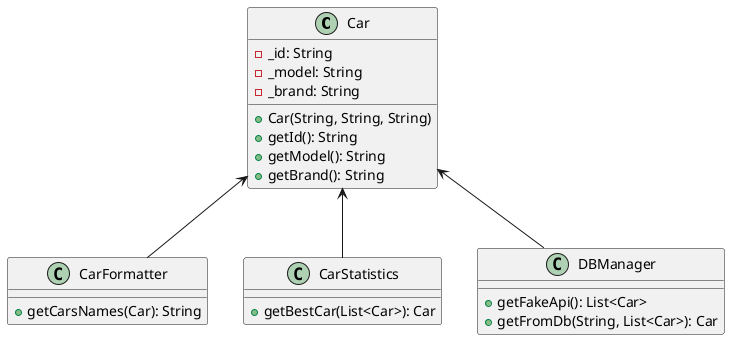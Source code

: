 @startuml

class Car {
    -_id: String
    -_model: String
    -_brand: String
    +Car(String, String, String)
    +getId(): String
    +getModel(): String
    +getBrand(): String
}

class CarFormatter {
    +getCarsNames(Car): String
}

class CarStatistics {
    +getBestCar(List<Car>): Car
}

class DBManager {
    +getFakeApi(): List<Car>
    +getFromDb(String, List<Car>): Car
}

Car <-- CarFormatter
Car <-- CarStatistics
Car <-- DBManager

@enduml